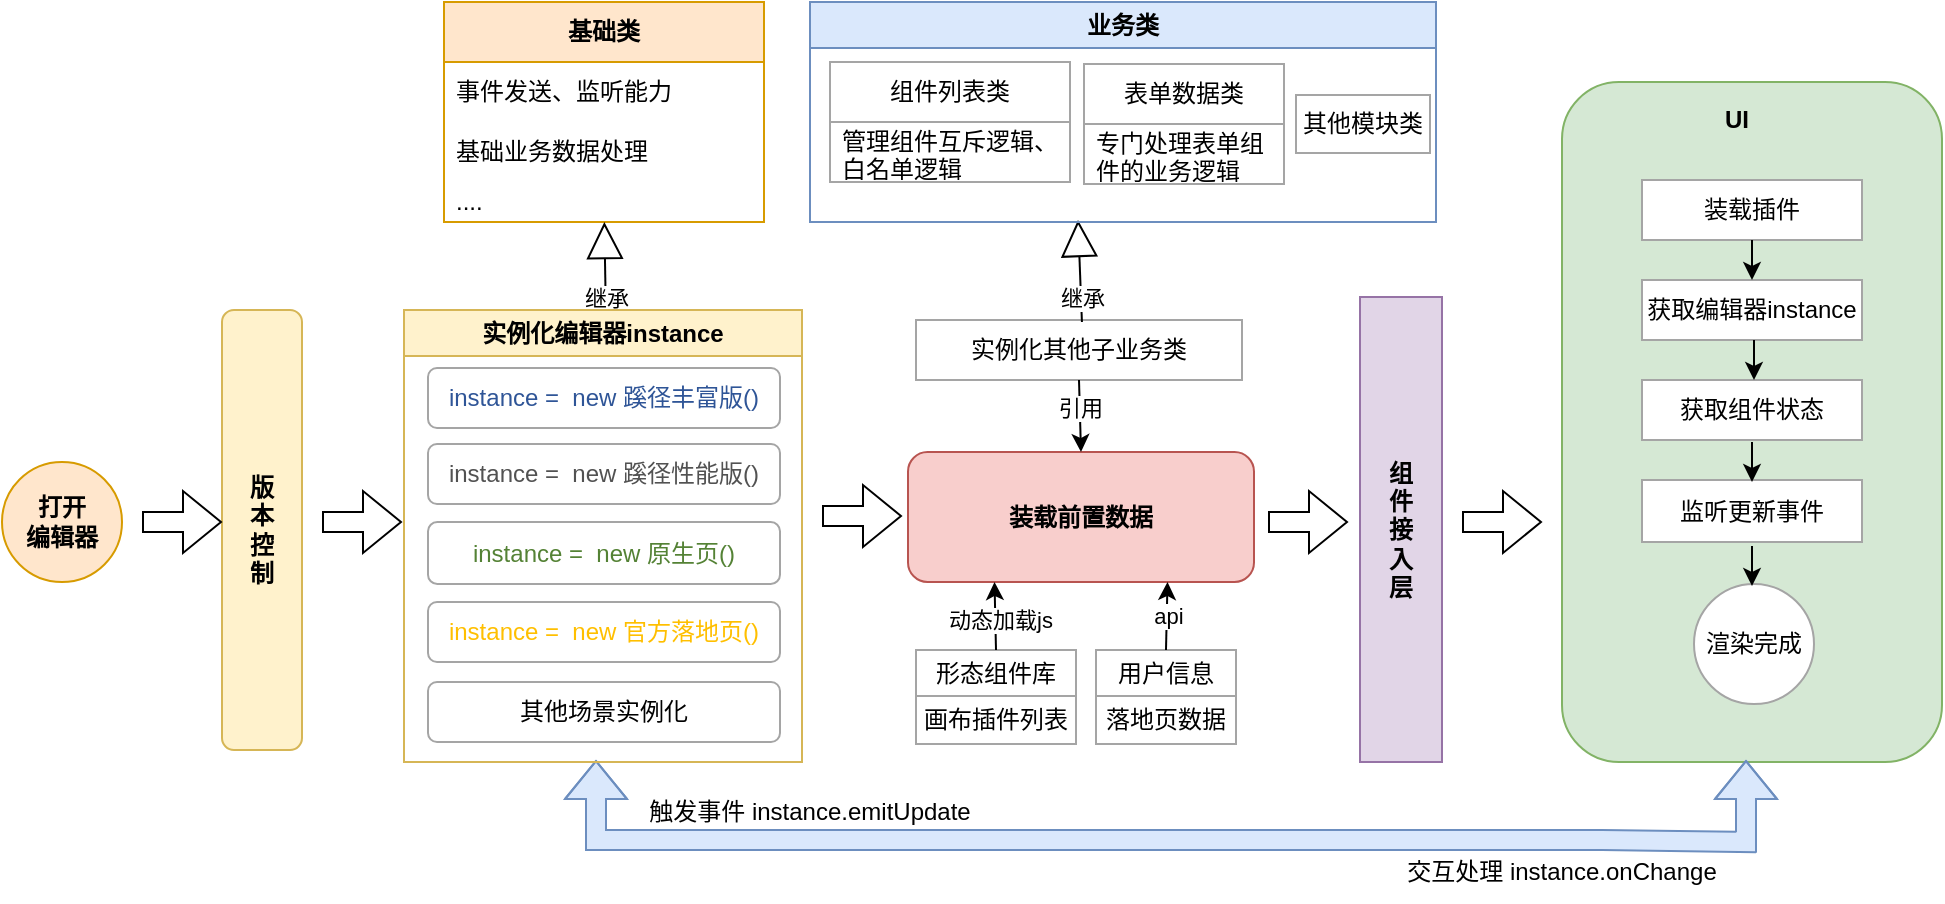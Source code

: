<mxfile version="22.1.18" type="github">
  <diagram name="第 1 页" id="_vfewswIjysuvZJ_qlGc">
    <mxGraphModel dx="1434" dy="1989" grid="1" gridSize="10" guides="1" tooltips="1" connect="1" arrows="1" fold="1" page="1" pageScale="1" pageWidth="827" pageHeight="1169" math="0" shadow="0">
      <root>
        <mxCell id="0" />
        <mxCell id="1" parent="0" />
        <mxCell id="3l8t6mUNtK_PsgLy6fKD-7" value="打开&lt;br&gt;编辑器" style="ellipse;whiteSpace=wrap;html=1;aspect=fixed;fillColor=#ffe6cc;strokeColor=#d79b00;fontStyle=1" vertex="1" parent="1">
          <mxGeometry x="10" y="210" width="60" height="60" as="geometry" />
        </mxCell>
        <mxCell id="3l8t6mUNtK_PsgLy6fKD-10" value="版&lt;br&gt;本&lt;br&gt;控&lt;br&gt;制" style="rounded=1;whiteSpace=wrap;html=1;verticalAlign=middle;labelBackgroundColor=none;strokeColor=#d6b656;fillColor=#fff2cc;fontStyle=1" vertex="1" parent="1">
          <mxGeometry x="120" y="134" width="40" height="220" as="geometry" />
        </mxCell>
        <mxCell id="3l8t6mUNtK_PsgLy6fKD-12" value="instance =&amp;nbsp; new 蹊径丰富版()" style="rounded=1;whiteSpace=wrap;html=1;fontColor=#2f5597;strokeColor=#a5a5a5;fontStyle=0" vertex="1" parent="1">
          <mxGeometry x="223" y="163" width="176" height="30" as="geometry" />
        </mxCell>
        <mxCell id="3l8t6mUNtK_PsgLy6fKD-13" value="instance =&amp;nbsp; new 蹊径性能版()" style="rounded=1;whiteSpace=wrap;html=1;fontColor=#525252;strokeColor=#a5a5a5;fontStyle=0" vertex="1" parent="1">
          <mxGeometry x="223" y="201" width="176" height="30" as="geometry" />
        </mxCell>
        <mxCell id="3l8t6mUNtK_PsgLy6fKD-14" value="instance =&amp;nbsp; new 原生页()" style="rounded=1;whiteSpace=wrap;html=1;fontColor=#548235;strokeColor=#a5a5a5;fontStyle=0" vertex="1" parent="1">
          <mxGeometry x="223" y="240" width="176" height="31" as="geometry" />
        </mxCell>
        <mxCell id="3l8t6mUNtK_PsgLy6fKD-15" value="instance =&amp;nbsp; new 官方落地页()" style="rounded=1;whiteSpace=wrap;html=1;fontColor=#ffbf00;strokeColor=#a5a5a5;fontStyle=0" vertex="1" parent="1">
          <mxGeometry x="223" y="280" width="176" height="30" as="geometry" />
        </mxCell>
        <mxCell id="3l8t6mUNtK_PsgLy6fKD-16" value="其他场景实例化" style="rounded=1;whiteSpace=wrap;html=1;strokeColor=#a5a5a5;fontStyle=0" vertex="1" parent="1">
          <mxGeometry x="223" y="320" width="176" height="30" as="geometry" />
        </mxCell>
        <mxCell id="3l8t6mUNtK_PsgLy6fKD-17" value="基础类" style="swimlane;fontStyle=1;childLayout=stackLayout;horizontal=1;startSize=30;horizontalStack=0;resizeParent=1;resizeParentMax=0;resizeLast=0;collapsible=1;marginBottom=0;whiteSpace=wrap;html=1;strokeColor=#d79b00;fillColor=#ffe6cc;" vertex="1" parent="1">
          <mxGeometry x="231" y="-20" width="160" height="110" as="geometry" />
        </mxCell>
        <mxCell id="3l8t6mUNtK_PsgLy6fKD-18" value="事件发送、监听能力" style="text;strokeColor=none;fillColor=none;align=left;verticalAlign=middle;spacingLeft=4;spacingRight=4;overflow=hidden;points=[[0,0.5],[1,0.5]];portConstraint=eastwest;rotatable=0;whiteSpace=wrap;html=1;fontStyle=0" vertex="1" parent="3l8t6mUNtK_PsgLy6fKD-17">
          <mxGeometry y="30" width="160" height="30" as="geometry" />
        </mxCell>
        <mxCell id="3l8t6mUNtK_PsgLy6fKD-19" value="基础业务数据处理" style="text;strokeColor=none;fillColor=none;align=left;verticalAlign=middle;spacingLeft=4;spacingRight=4;overflow=hidden;points=[[0,0.5],[1,0.5]];portConstraint=eastwest;rotatable=0;whiteSpace=wrap;html=1;fontStyle=0" vertex="1" parent="3l8t6mUNtK_PsgLy6fKD-17">
          <mxGeometry y="60" width="160" height="30" as="geometry" />
        </mxCell>
        <mxCell id="3l8t6mUNtK_PsgLy6fKD-23" value="...." style="text;strokeColor=none;fillColor=none;align=left;verticalAlign=middle;spacingLeft=4;spacingRight=4;overflow=hidden;points=[[0,0.5],[1,0.5]];portConstraint=eastwest;rotatable=0;whiteSpace=wrap;html=1;fontStyle=0" vertex="1" parent="3l8t6mUNtK_PsgLy6fKD-17">
          <mxGeometry y="90" width="160" height="20" as="geometry" />
        </mxCell>
        <mxCell id="3l8t6mUNtK_PsgLy6fKD-26" value="继承" style="endArrow=block;endSize=16;endFill=0;html=1;rounded=0;exitX=0.5;exitY=0;exitDx=0;exitDy=0;fontStyle=0" edge="1" parent="1" target="3l8t6mUNtK_PsgLy6fKD-23">
          <mxGeometry x="-0.546" width="160" relative="1" as="geometry">
            <mxPoint x="312" y="139" as="sourcePoint" />
            <mxPoint x="567" y="44" as="targetPoint" />
            <mxPoint as="offset" />
          </mxGeometry>
        </mxCell>
        <mxCell id="3l8t6mUNtK_PsgLy6fKD-31" value="装载前置数据" style="rounded=1;whiteSpace=wrap;html=1;strokeColor=#b85450;fillColor=#f8cecc;fontStyle=1" vertex="1" parent="1">
          <mxGeometry x="463" y="205" width="173" height="65" as="geometry" />
        </mxCell>
        <mxCell id="3l8t6mUNtK_PsgLy6fKD-32" value="落地页数据" style="rounded=0;whiteSpace=wrap;html=1;strokeColor=#a5a5a5;fontStyle=0" vertex="1" parent="1">
          <mxGeometry x="557" y="327" width="70" height="24" as="geometry" />
        </mxCell>
        <mxCell id="3l8t6mUNtK_PsgLy6fKD-33" value="用户信息" style="rounded=0;whiteSpace=wrap;html=1;strokeColor=#a5a5a5;fontStyle=0" vertex="1" parent="1">
          <mxGeometry x="557" y="304" width="70" height="23" as="geometry" />
        </mxCell>
        <mxCell id="3l8t6mUNtK_PsgLy6fKD-34" value="画布插件列表" style="rounded=0;whiteSpace=wrap;html=1;strokeColor=#a5a5a5;fontStyle=0" vertex="1" parent="1">
          <mxGeometry x="467" y="327" width="80" height="24" as="geometry" />
        </mxCell>
        <mxCell id="3l8t6mUNtK_PsgLy6fKD-35" value="形态组件库" style="rounded=0;whiteSpace=wrap;html=1;strokeColor=#a5a5a5;fontStyle=0" vertex="1" parent="1">
          <mxGeometry x="467" y="304" width="80" height="23" as="geometry" />
        </mxCell>
        <mxCell id="3l8t6mUNtK_PsgLy6fKD-37" value="组&lt;br&gt;件&lt;br&gt;接&lt;br&gt;入&lt;br&gt;层" style="rounded=0;whiteSpace=wrap;html=1;strokeColor=#9673a6;fillColor=#e1d5e7;fontStyle=1" vertex="1" parent="1">
          <mxGeometry x="689" y="127.5" width="41" height="232.5" as="geometry" />
        </mxCell>
        <mxCell id="3l8t6mUNtK_PsgLy6fKD-38" value="实例化其他子业务类" style="rounded=0;whiteSpace=wrap;html=1;fontStyle=0;strokeColor=#a5a5a5;" vertex="1" parent="1">
          <mxGeometry x="467" y="139" width="163" height="30" as="geometry" />
        </mxCell>
        <mxCell id="3l8t6mUNtK_PsgLy6fKD-40" value="组件列表类" style="swimlane;fontStyle=0;childLayout=stackLayout;horizontal=1;startSize=30;horizontalStack=0;resizeParent=1;resizeParentMax=0;resizeLast=0;collapsible=1;marginBottom=0;whiteSpace=wrap;html=1;strokeColor=#a5a5a5;" vertex="1" parent="1">
          <mxGeometry x="424" y="10" width="120" height="60" as="geometry" />
        </mxCell>
        <mxCell id="3l8t6mUNtK_PsgLy6fKD-42" value="管理组件互斥逻辑、白名单逻辑" style="text;strokeColor=none;fillColor=none;align=left;verticalAlign=middle;spacingLeft=4;spacingRight=4;overflow=hidden;points=[[0,0.5],[1,0.5]];portConstraint=eastwest;rotatable=0;whiteSpace=wrap;html=1;fontStyle=0" vertex="1" parent="3l8t6mUNtK_PsgLy6fKD-40">
          <mxGeometry y="30" width="120" height="30" as="geometry" />
        </mxCell>
        <mxCell id="3l8t6mUNtK_PsgLy6fKD-44" value="表单数据类" style="swimlane;fontStyle=0;childLayout=stackLayout;horizontal=1;startSize=30;horizontalStack=0;resizeParent=1;resizeParentMax=0;resizeLast=0;collapsible=1;marginBottom=0;whiteSpace=wrap;html=1;strokeColor=#a5a5a5;" vertex="1" parent="1">
          <mxGeometry x="551" y="11" width="100" height="60" as="geometry" />
        </mxCell>
        <mxCell id="3l8t6mUNtK_PsgLy6fKD-46" value="专门处理表单组件的业务逻辑" style="text;strokeColor=none;fillColor=none;align=left;verticalAlign=middle;spacingLeft=4;spacingRight=4;overflow=hidden;points=[[0,0.5],[1,0.5]];portConstraint=eastwest;rotatable=0;whiteSpace=wrap;html=1;fontStyle=0" vertex="1" parent="3l8t6mUNtK_PsgLy6fKD-44">
          <mxGeometry y="30" width="100" height="30" as="geometry" />
        </mxCell>
        <mxCell id="3l8t6mUNtK_PsgLy6fKD-63" value="" style="rounded=1;whiteSpace=wrap;html=1;fillColor=#d5e8d4;strokeColor=#82b366;fontStyle=0" vertex="1" parent="1">
          <mxGeometry x="790" y="20" width="190" height="340" as="geometry" />
        </mxCell>
        <mxCell id="3l8t6mUNtK_PsgLy6fKD-64" value="UI" style="text;html=1;strokeColor=none;fillColor=none;align=center;verticalAlign=middle;whiteSpace=wrap;rounded=0;fontStyle=1" vertex="1" parent="1">
          <mxGeometry x="840" y="24" width="75" height="30" as="geometry" />
        </mxCell>
        <mxCell id="3l8t6mUNtK_PsgLy6fKD-65" value="装载插件" style="rounded=0;whiteSpace=wrap;html=1;strokeColor=#a5a5a5;fontStyle=0" vertex="1" parent="1">
          <mxGeometry x="830" y="69" width="110" height="30" as="geometry" />
        </mxCell>
        <mxCell id="3l8t6mUNtK_PsgLy6fKD-66" value="获取编辑器instance" style="rounded=0;whiteSpace=wrap;html=1;strokeColor=#a5a5a5;fontStyle=0" vertex="1" parent="1">
          <mxGeometry x="830" y="119" width="110" height="30" as="geometry" />
        </mxCell>
        <mxCell id="3l8t6mUNtK_PsgLy6fKD-67" value="获取组件状态" style="rounded=0;whiteSpace=wrap;html=1;strokeColor=#a5a5a5;fontStyle=0" vertex="1" parent="1">
          <mxGeometry x="830" y="169" width="110" height="30" as="geometry" />
        </mxCell>
        <mxCell id="3l8t6mUNtK_PsgLy6fKD-68" value="监听更新事件" style="rounded=0;whiteSpace=wrap;html=1;strokeColor=#a5a5a5;fontStyle=0" vertex="1" parent="1">
          <mxGeometry x="830" y="219" width="110" height="31" as="geometry" />
        </mxCell>
        <mxCell id="3l8t6mUNtK_PsgLy6fKD-73" value="渲染完成" style="ellipse;whiteSpace=wrap;html=1;aspect=fixed;strokeColor=#a5a5a5;fontStyle=0" vertex="1" parent="1">
          <mxGeometry x="856" y="271" width="60" height="60" as="geometry" />
        </mxCell>
        <mxCell id="3l8t6mUNtK_PsgLy6fKD-76" value="" style="shape=flexArrow;endArrow=classic;startArrow=classic;html=1;rounded=0;entryX=0.5;entryY=1;entryDx=0;entryDy=0;strokeColor=#6c8ebf;fillColor=#dae8fc;fontStyle=0" edge="1" parent="1">
          <mxGeometry width="100" height="100" relative="1" as="geometry">
            <mxPoint x="307" y="359" as="sourcePoint" />
            <mxPoint x="882" y="359" as="targetPoint" />
            <Array as="points">
              <mxPoint x="307" y="399" />
              <mxPoint x="597" y="399" />
              <mxPoint x="737" y="399" />
              <mxPoint x="810" y="399" />
              <mxPoint x="882" y="400" />
            </Array>
          </mxGeometry>
        </mxCell>
        <mxCell id="3l8t6mUNtK_PsgLy6fKD-77" value="交互处理 instance.onChange" style="text;html=1;strokeColor=none;fillColor=none;align=center;verticalAlign=middle;whiteSpace=wrap;rounded=0;fontStyle=0" vertex="1" parent="1">
          <mxGeometry x="698" y="400" width="184" height="30" as="geometry" />
        </mxCell>
        <mxCell id="3l8t6mUNtK_PsgLy6fKD-78" value="触发事件 instance.emitUpdate" style="text;html=1;strokeColor=none;fillColor=none;align=center;verticalAlign=middle;whiteSpace=wrap;rounded=0;fontStyle=0" vertex="1" parent="1">
          <mxGeometry x="323" y="370" width="182" height="30" as="geometry" />
        </mxCell>
        <mxCell id="3l8t6mUNtK_PsgLy6fKD-80" value="继承" style="endArrow=block;endSize=16;endFill=0;html=1;rounded=0;exitX=0.644;exitY=0.067;exitDx=0;exitDy=0;exitPerimeter=0;fontStyle=0" edge="1" parent="1">
          <mxGeometry x="-0.53" width="160" relative="1" as="geometry">
            <mxPoint x="549.972" y="140.01" as="sourcePoint" />
            <mxPoint x="548" y="89" as="targetPoint" />
            <mxPoint as="offset" />
          </mxGeometry>
        </mxCell>
        <mxCell id="3l8t6mUNtK_PsgLy6fKD-81" value="" style="endArrow=classic;html=1;rounded=0;exitX=0.5;exitY=1;exitDx=0;exitDy=0;entryX=0.5;entryY=0;entryDx=0;entryDy=0;fontStyle=0" edge="1" parent="1" source="3l8t6mUNtK_PsgLy6fKD-38" target="3l8t6mUNtK_PsgLy6fKD-31">
          <mxGeometry width="50" height="50" relative="1" as="geometry">
            <mxPoint x="640" y="210" as="sourcePoint" />
            <mxPoint x="690" y="160" as="targetPoint" />
          </mxGeometry>
        </mxCell>
        <mxCell id="3l8t6mUNtK_PsgLy6fKD-82" value="引用" style="edgeLabel;html=1;align=center;verticalAlign=middle;resizable=0;points=[];fontStyle=0" vertex="1" connectable="0" parent="3l8t6mUNtK_PsgLy6fKD-81">
          <mxGeometry x="-0.222" relative="1" as="geometry">
            <mxPoint as="offset" />
          </mxGeometry>
        </mxCell>
        <mxCell id="3l8t6mUNtK_PsgLy6fKD-83" value="" style="endArrow=classic;html=1;rounded=0;entryX=0.25;entryY=1;entryDx=0;entryDy=0;exitX=0.5;exitY=0;exitDx=0;exitDy=0;fontStyle=0" edge="1" parent="1" source="3l8t6mUNtK_PsgLy6fKD-35" target="3l8t6mUNtK_PsgLy6fKD-31">
          <mxGeometry width="50" height="50" relative="1" as="geometry">
            <mxPoint x="640" y="300" as="sourcePoint" />
            <mxPoint x="690" y="250" as="targetPoint" />
          </mxGeometry>
        </mxCell>
        <mxCell id="3l8t6mUNtK_PsgLy6fKD-84" value="动态加载js" style="edgeLabel;html=1;align=center;verticalAlign=middle;resizable=0;points=[];fontStyle=0" vertex="1" connectable="0" parent="3l8t6mUNtK_PsgLy6fKD-83">
          <mxGeometry x="-0.077" y="-2" relative="1" as="geometry">
            <mxPoint as="offset" />
          </mxGeometry>
        </mxCell>
        <mxCell id="3l8t6mUNtK_PsgLy6fKD-85" value="" style="endArrow=classic;html=1;rounded=0;exitX=0.5;exitY=0;exitDx=0;exitDy=0;entryX=0.75;entryY=1;entryDx=0;entryDy=0;fontStyle=0" edge="1" parent="1" source="3l8t6mUNtK_PsgLy6fKD-33" target="3l8t6mUNtK_PsgLy6fKD-31">
          <mxGeometry width="50" height="50" relative="1" as="geometry">
            <mxPoint x="670" y="300" as="sourcePoint" />
            <mxPoint x="720" y="250" as="targetPoint" />
          </mxGeometry>
        </mxCell>
        <mxCell id="3l8t6mUNtK_PsgLy6fKD-86" value="api" style="edgeLabel;html=1;align=center;verticalAlign=middle;resizable=0;points=[];fontStyle=0" vertex="1" connectable="0" parent="3l8t6mUNtK_PsgLy6fKD-85">
          <mxGeometry x="-0.001" relative="1" as="geometry">
            <mxPoint as="offset" />
          </mxGeometry>
        </mxCell>
        <mxCell id="3l8t6mUNtK_PsgLy6fKD-91" value="" style="shape=flexArrow;endArrow=classic;html=1;rounded=0;fontStyle=0" edge="1" parent="1">
          <mxGeometry width="50" height="50" relative="1" as="geometry">
            <mxPoint x="420" y="237" as="sourcePoint" />
            <mxPoint x="460" y="237" as="targetPoint" />
          </mxGeometry>
        </mxCell>
        <mxCell id="3l8t6mUNtK_PsgLy6fKD-93" value="" style="shape=flexArrow;endArrow=classic;html=1;rounded=0;fontStyle=0" edge="1" parent="1">
          <mxGeometry width="50" height="50" relative="1" as="geometry">
            <mxPoint x="643" y="240" as="sourcePoint" />
            <mxPoint x="683" y="240" as="targetPoint" />
          </mxGeometry>
        </mxCell>
        <mxCell id="3l8t6mUNtK_PsgLy6fKD-97" value="业务类" style="swimlane;whiteSpace=wrap;html=1;strokeColor=#6c8ebf;fillColor=#dae8fc;fontStyle=1" vertex="1" parent="1">
          <mxGeometry x="414" y="-20" width="313" height="110" as="geometry" />
        </mxCell>
        <mxCell id="3l8t6mUNtK_PsgLy6fKD-101" value="其他模块类" style="rounded=0;whiteSpace=wrap;html=1;strokeColor=#a5a5a5;fontStyle=0" vertex="1" parent="3l8t6mUNtK_PsgLy6fKD-97">
          <mxGeometry x="243" y="46.5" width="67" height="29" as="geometry" />
        </mxCell>
        <mxCell id="3l8t6mUNtK_PsgLy6fKD-102" value="" style="shape=flexArrow;endArrow=classic;html=1;rounded=0;fontStyle=0" edge="1" parent="1">
          <mxGeometry width="50" height="50" relative="1" as="geometry">
            <mxPoint x="740" y="240" as="sourcePoint" />
            <mxPoint x="780" y="240" as="targetPoint" />
          </mxGeometry>
        </mxCell>
        <mxCell id="3l8t6mUNtK_PsgLy6fKD-111" value="" style="endArrow=classic;html=1;rounded=0;exitX=0.5;exitY=1;exitDx=0;exitDy=0;fontStyle=0" edge="1" parent="1" source="3l8t6mUNtK_PsgLy6fKD-65" target="3l8t6mUNtK_PsgLy6fKD-66">
          <mxGeometry width="50" height="50" relative="1" as="geometry">
            <mxPoint x="1070" y="200" as="sourcePoint" />
            <mxPoint x="1120" y="150" as="targetPoint" />
          </mxGeometry>
        </mxCell>
        <mxCell id="3l8t6mUNtK_PsgLy6fKD-112" value="" style="endArrow=classic;html=1;rounded=0;exitX=0.5;exitY=1;exitDx=0;exitDy=0;fontStyle=0" edge="1" parent="1">
          <mxGeometry width="50" height="50" relative="1" as="geometry">
            <mxPoint x="886" y="149" as="sourcePoint" />
            <mxPoint x="886" y="169" as="targetPoint" />
          </mxGeometry>
        </mxCell>
        <mxCell id="3l8t6mUNtK_PsgLy6fKD-113" value="" style="endArrow=classic;html=1;rounded=0;exitX=0.5;exitY=1;exitDx=0;exitDy=0;fontStyle=0" edge="1" parent="1">
          <mxGeometry width="50" height="50" relative="1" as="geometry">
            <mxPoint x="885" y="200" as="sourcePoint" />
            <mxPoint x="885" y="220" as="targetPoint" />
          </mxGeometry>
        </mxCell>
        <mxCell id="3l8t6mUNtK_PsgLy6fKD-114" value="" style="endArrow=classic;html=1;rounded=0;exitX=0.5;exitY=1;exitDx=0;exitDy=0;fontStyle=0" edge="1" parent="1">
          <mxGeometry width="50" height="50" relative="1" as="geometry">
            <mxPoint x="885" y="252" as="sourcePoint" />
            <mxPoint x="885" y="272" as="targetPoint" />
          </mxGeometry>
        </mxCell>
        <mxCell id="3l8t6mUNtK_PsgLy6fKD-115" value="实例化编辑器instance" style="swimlane;whiteSpace=wrap;html=1;fillColor=#fff2cc;strokeColor=#d6b656;fontStyle=1" vertex="1" parent="1">
          <mxGeometry x="211" y="134" width="199" height="226" as="geometry" />
        </mxCell>
        <mxCell id="3l8t6mUNtK_PsgLy6fKD-116" value="" style="shape=flexArrow;endArrow=classic;html=1;rounded=0;fontStyle=0" edge="1" parent="1">
          <mxGeometry width="50" height="50" relative="1" as="geometry">
            <mxPoint x="170" y="240" as="sourcePoint" />
            <mxPoint x="210" y="240" as="targetPoint" />
          </mxGeometry>
        </mxCell>
        <mxCell id="3l8t6mUNtK_PsgLy6fKD-117" value="" style="shape=flexArrow;endArrow=classic;html=1;rounded=0;fontStyle=0" edge="1" parent="1">
          <mxGeometry width="50" height="50" relative="1" as="geometry">
            <mxPoint x="80" y="240" as="sourcePoint" />
            <mxPoint x="120" y="240" as="targetPoint" />
          </mxGeometry>
        </mxCell>
      </root>
    </mxGraphModel>
  </diagram>
</mxfile>
